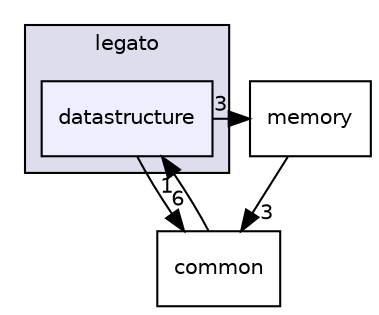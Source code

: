 digraph "C:/Harmony3/gfx/middleware/legato/library/src/gfx/legato/datastructure" {
  compound=true
  node [ fontsize="10", fontname="Helvetica"];
  edge [ labelfontsize="10", labelfontname="Helvetica"];
  subgraph clusterdir_35ffb77fc2d7021c49b72bf388ac031b {
    graph [ bgcolor="#ddddee", pencolor="black", label="legato" fontname="Helvetica", fontsize="10", URL="dir_35ffb77fc2d7021c49b72bf388ac031b.html"]
  dir_4a8b1f4e146e8750ea71e3585796a1da [shape=box, label="datastructure", style="filled", fillcolor="#eeeeff", pencolor="black", URL="dir_4a8b1f4e146e8750ea71e3585796a1da.html"];
  }
  dir_fa88ddc64ba904bf53a6551717c775a1 [shape=box label="common" URL="dir_fa88ddc64ba904bf53a6551717c775a1.html"];
  dir_870591bf2aecf39269e187cdef73bf6e [shape=box label="memory" URL="dir_870591bf2aecf39269e187cdef73bf6e.html"];
  dir_fa88ddc64ba904bf53a6551717c775a1->dir_4a8b1f4e146e8750ea71e3585796a1da [headlabel="1", labeldistance=1.5 headhref="dir_000051_000053.html"];
  dir_870591bf2aecf39269e187cdef73bf6e->dir_fa88ddc64ba904bf53a6551717c775a1 [headlabel="3", labeldistance=1.5 headhref="dir_000059_000051.html"];
  dir_4a8b1f4e146e8750ea71e3585796a1da->dir_fa88ddc64ba904bf53a6551717c775a1 [headlabel="6", labeldistance=1.5 headhref="dir_000053_000051.html"];
  dir_4a8b1f4e146e8750ea71e3585796a1da->dir_870591bf2aecf39269e187cdef73bf6e [headlabel="3", labeldistance=1.5 headhref="dir_000053_000059.html"];
}
